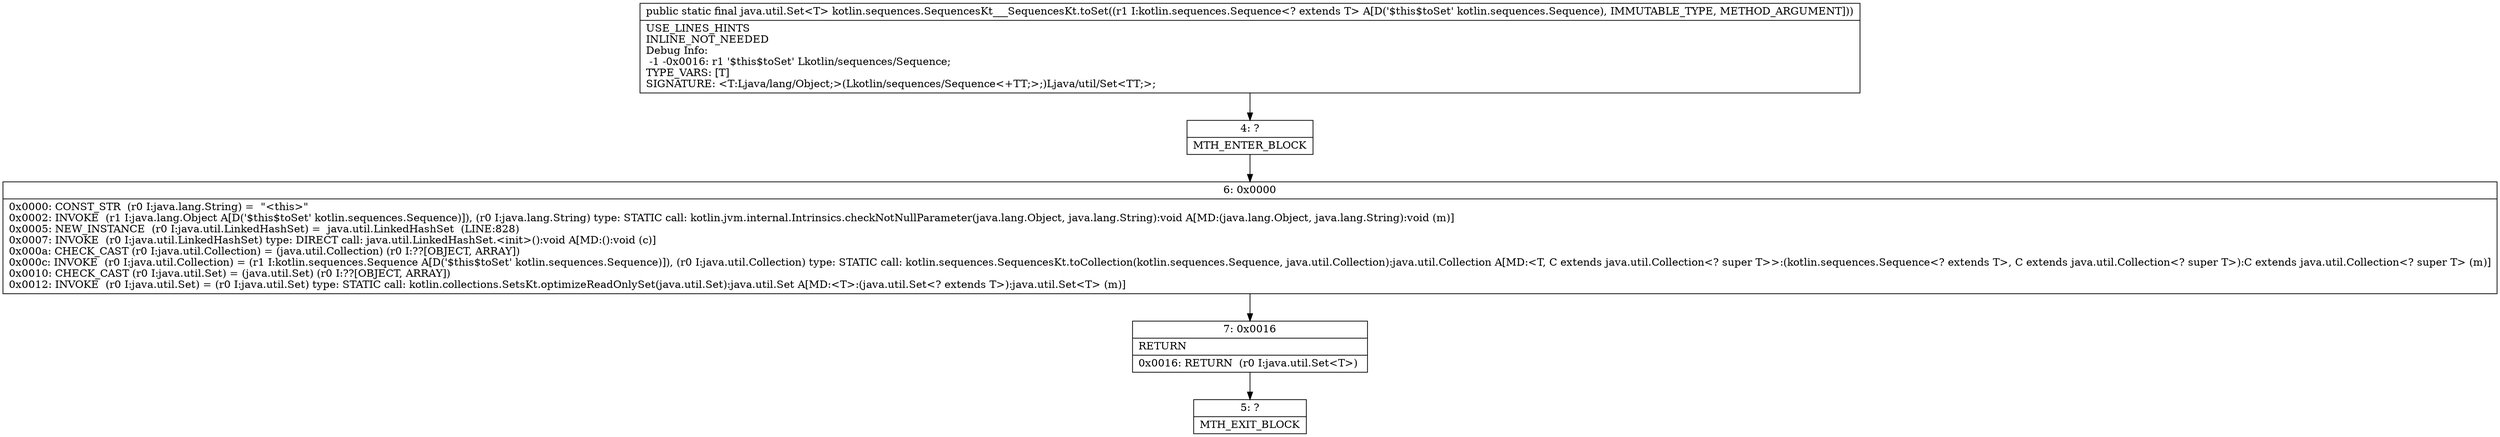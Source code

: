 digraph "CFG forkotlin.sequences.SequencesKt___SequencesKt.toSet(Lkotlin\/sequences\/Sequence;)Ljava\/util\/Set;" {
Node_4 [shape=record,label="{4\:\ ?|MTH_ENTER_BLOCK\l}"];
Node_6 [shape=record,label="{6\:\ 0x0000|0x0000: CONST_STR  (r0 I:java.lang.String) =  \"\<this\>\" \l0x0002: INVOKE  (r1 I:java.lang.Object A[D('$this$toSet' kotlin.sequences.Sequence)]), (r0 I:java.lang.String) type: STATIC call: kotlin.jvm.internal.Intrinsics.checkNotNullParameter(java.lang.Object, java.lang.String):void A[MD:(java.lang.Object, java.lang.String):void (m)]\l0x0005: NEW_INSTANCE  (r0 I:java.util.LinkedHashSet) =  java.util.LinkedHashSet  (LINE:828)\l0x0007: INVOKE  (r0 I:java.util.LinkedHashSet) type: DIRECT call: java.util.LinkedHashSet.\<init\>():void A[MD:():void (c)]\l0x000a: CHECK_CAST (r0 I:java.util.Collection) = (java.util.Collection) (r0 I:??[OBJECT, ARRAY]) \l0x000c: INVOKE  (r0 I:java.util.Collection) = (r1 I:kotlin.sequences.Sequence A[D('$this$toSet' kotlin.sequences.Sequence)]), (r0 I:java.util.Collection) type: STATIC call: kotlin.sequences.SequencesKt.toCollection(kotlin.sequences.Sequence, java.util.Collection):java.util.Collection A[MD:\<T, C extends java.util.Collection\<? super T\>\>:(kotlin.sequences.Sequence\<? extends T\>, C extends java.util.Collection\<? super T\>):C extends java.util.Collection\<? super T\> (m)]\l0x0010: CHECK_CAST (r0 I:java.util.Set) = (java.util.Set) (r0 I:??[OBJECT, ARRAY]) \l0x0012: INVOKE  (r0 I:java.util.Set) = (r0 I:java.util.Set) type: STATIC call: kotlin.collections.SetsKt.optimizeReadOnlySet(java.util.Set):java.util.Set A[MD:\<T\>:(java.util.Set\<? extends T\>):java.util.Set\<T\> (m)]\l}"];
Node_7 [shape=record,label="{7\:\ 0x0016|RETURN\l|0x0016: RETURN  (r0 I:java.util.Set\<T\>) \l}"];
Node_5 [shape=record,label="{5\:\ ?|MTH_EXIT_BLOCK\l}"];
MethodNode[shape=record,label="{public static final java.util.Set\<T\> kotlin.sequences.SequencesKt___SequencesKt.toSet((r1 I:kotlin.sequences.Sequence\<? extends T\> A[D('$this$toSet' kotlin.sequences.Sequence), IMMUTABLE_TYPE, METHOD_ARGUMENT]))  | USE_LINES_HINTS\lINLINE_NOT_NEEDED\lDebug Info:\l  \-1 \-0x0016: r1 '$this$toSet' Lkotlin\/sequences\/Sequence;\lTYPE_VARS: [T]\lSIGNATURE: \<T:Ljava\/lang\/Object;\>(Lkotlin\/sequences\/Sequence\<+TT;\>;)Ljava\/util\/Set\<TT;\>;\l}"];
MethodNode -> Node_4;Node_4 -> Node_6;
Node_6 -> Node_7;
Node_7 -> Node_5;
}

